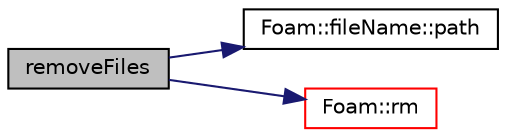 digraph "removeFiles"
{
  bgcolor="transparent";
  edge [fontname="Helvetica",fontsize="10",labelfontname="Helvetica",labelfontsize="10"];
  node [fontname="Helvetica",fontsize="10",shape=record];
  rankdir="LR";
  Node1 [label="removeFiles",height=0.2,width=0.4,color="black", fillcolor="grey75", style="filled", fontcolor="black"];
  Node1 -> Node2 [color="midnightblue",fontsize="10",style="solid",fontname="Helvetica"];
  Node2 [label="Foam::fileName::path",height=0.2,width=0.4,color="black",URL="$a00774.html#a64f21303d7e52f52cda7be219af9ef54",tooltip="Return directory path name (part before last /) "];
  Node1 -> Node3 [color="midnightblue",fontsize="10",style="solid",fontname="Helvetica"];
  Node3 [label="Foam::rm",height=0.2,width=0.4,color="red",URL="$a10675.html#a24dbcb779312aba1a80a0b57a3a7f1ad",tooltip="Remove a file, returning true if successful otherwise false. "];
}
